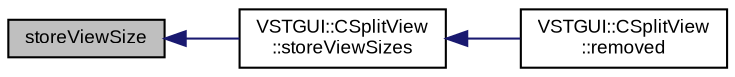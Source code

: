 digraph "storeViewSize"
{
  bgcolor="transparent";
  edge [fontname="Arial",fontsize="9",labelfontname="Arial",labelfontsize="9"];
  node [fontname="Arial",fontsize="9",shape=record];
  rankdir="LR";
  Node1 [label="storeViewSize",height=0.2,width=0.4,color="black", fillcolor="grey75", style="filled" fontcolor="black"];
  Node1 -> Node2 [dir="back",color="midnightblue",fontsize="9",style="solid",fontname="Arial"];
  Node2 [label="VSTGUI::CSplitView\l::storeViewSizes",height=0.2,width=0.4,color="black",URL="$class_v_s_t_g_u_i_1_1_c_split_view.html#afc90095708948ed7f4a2201baaca0133"];
  Node2 -> Node3 [dir="back",color="midnightblue",fontsize="9",style="solid",fontname="Arial"];
  Node3 [label="VSTGUI::CSplitView\l::removed",height=0.2,width=0.4,color="black",URL="$class_v_s_t_g_u_i_1_1_c_split_view.html#a49265b3f3a104df683a4fb5867d09555",tooltip="view is removed from parent view "];
}

